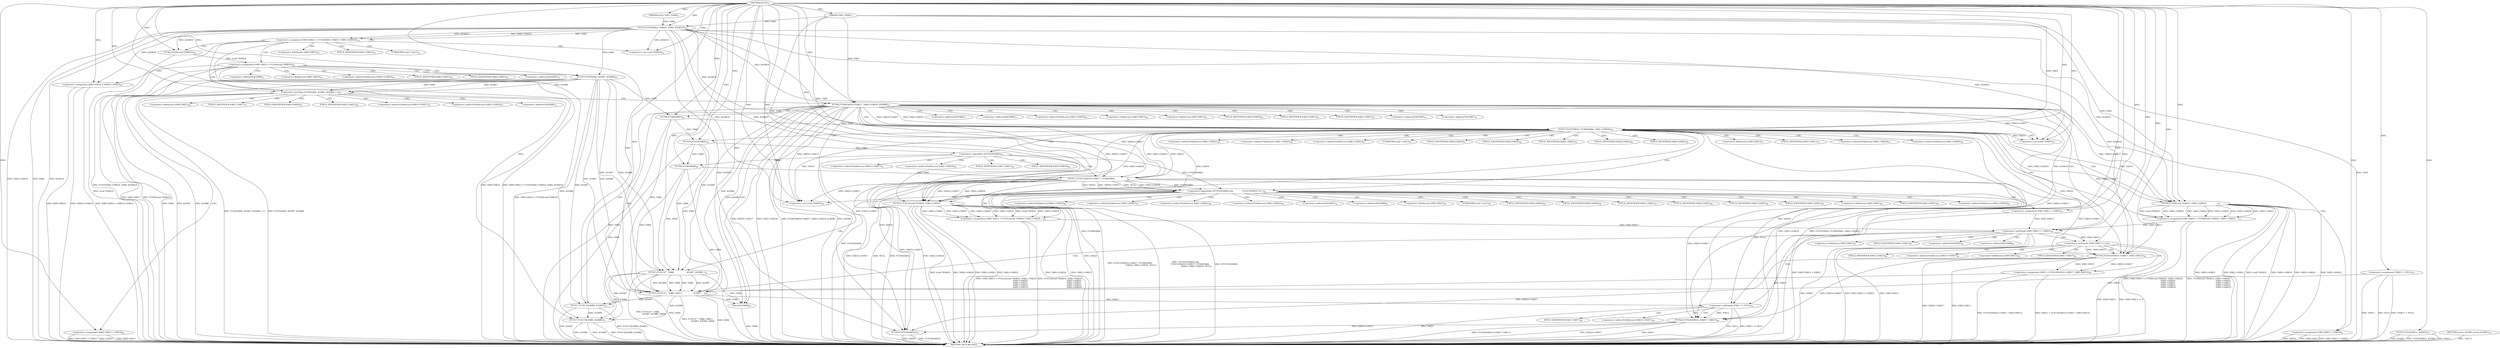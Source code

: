 digraph "FUN1" {  
"8" [label = <(METHOD,FUN1)<SUB>1</SUB>> ]
"240" [label = <(METHOD_RETURN,ANY)<SUB>1</SUB>> ]
"9" [label = <(PARAM,VAR1 *VAR2)<SUB>1</SUB>> ]
"10" [label = <(PARAM,struct VAR3 *VAR4)<SUB>1</SUB>> ]
"19" [label = <(&lt;operator&gt;.assignment,*VAR11 = NULL)<SUB>15</SUB>> ]
"22" [label = <(FUN2,FUN2(VAR12, &amp;VAR5))<SUB>17</SUB>> ]
"51" [label = <(&lt;operator&gt;.assignment,VAR5.VAR14 = VAR10-&gt;VAR14)<SUB>25</SUB>> ]
"222" [label = <(free,free(VAR6))<SUB>67</SUB>> ]
"224" [label = <(FUN17,FUN17(&amp;VAR9, &amp;VAR7))<SUB>70</SUB>> ]
"229" [label = <(FUN17,FUN17(&amp;VAR9, &amp;VAR8))<SUB>71</SUB>> ]
"235" [label = <(FUN18,FUN18(VAR10))<SUB>74</SUB>> ]
"237" [label = <(RETURN,return &amp;VAR5;,return &amp;VAR5;)<SUB>75</SUB>> ]
"27" [label = <(&lt;operator&gt;.assignment,VAR5.VAR13 = FUN3(VAR2-&gt;VAR14, VAR4, &amp;VAR10))<SUB>19</SUB>> ]
"41" [label = <(&lt;operator&gt;.assignment,VAR5.VAR13 = FUN4((void *)VAR10))<SUB>22</SUB>> ]
"59" [label = <(&lt;operator&gt;.lessThan,FUN5(VAR4, &amp;VAR7, &amp;VAR8) &lt; 0)<SUB>27</SUB>> ]
"75" [label = <(FUN6,FUN6(VAR10-&gt;VAR17, VAR2-&gt;VAR18, &amp;VAR6))<SUB>31</SUB>> ]
"92" [label = <(FUN7,FUN7(VAR10, FUN8(VAR4), VAR2-&gt;VAR18))<SUB>36</SUB>> ]
"181" [label = <(&lt;operator&gt;.notEquals,VAR5.VAR13 != VAR25)<SUB>56</SUB>> ]
"68" [label = <(&lt;operator&gt;.assignment,VAR5.VAR13 = VAR16)<SUB>28</SUB>> ]
"85" [label = <(&lt;operator&gt;.assignment,VAR5.VAR13 = VAR19)<SUB>32</SUB>> ]
"100" [label = <(&lt;operator&gt;.assignment,VAR5.VAR13 = FUN9((void *)VAR10, VAR2-&gt;VAR18,
 ...)<SUB>37</SUB>> ]
"203" [label = <(FUN15,FUN15(&quot;&quot;, VAR6, VAR11,
                 &amp;VAR7, ...)<SUB>60</SUB>> ]
"31" [label = <(FUN3,FUN3(VAR2-&gt;VAR14, VAR4, &amp;VAR10))<SUB>19</SUB>> ]
"45" [label = <(FUN4,FUN4((void *)VAR10))<SUB>22</SUB>> ]
"60" [label = <(FUN5,FUN5(VAR4, &amp;VAR7, &amp;VAR8))<SUB>27</SUB>> ]
"94" [label = <(FUN8,FUN8(VAR4))<SUB>36</SUB>> ]
"188" [label = <(&lt;operator&gt;.notEquals,VAR5.VAR13 != 0)<SUB>57</SUB>> ]
"213" [label = <(&lt;operator&gt;.notEquals,VAR11 != NULL)<SUB>63</SUB>> ]
"46" [label = <(&lt;operator&gt;.cast,(void *)VAR10)<SUB>22</SUB>> ]
"104" [label = <(FUN9,FUN9((void *)VAR10, VAR2-&gt;VAR18,
              ...)<SUB>37</SUB>> ]
"126" [label = <(&lt;operator&gt;.logicalAnd,!(FUN10(VAR4)) &amp;&amp;
               FUN11(VAR10-&gt;V...)<SUB>42</SUB>> ]
"194" [label = <(&lt;operator&gt;.assignment,VAR11 = FUN14(VAR10-&gt;VAR17, VAR5.VAR13))<SUB>58</SUB>> ]
"217" [label = <(FUN16,FUN16(VAR10-&gt;VAR17, VAR11))<SUB>64</SUB>> ]
"105" [label = <(&lt;operator&gt;.cast,(void *)VAR10)<SUB>37</SUB>> ]
"142" [label = <(&lt;operator&gt;.assignment,VAR5.VAR13 = FUN12((void *)VAR10, VAR2-&gt;VAR18,
...)<SUB>45</SUB>> ]
"127" [label = <(&lt;operator&gt;.logicalNot,!(FUN10(VAR4)))<SUB>42</SUB>> ]
"130" [label = <(FUN11,FUN11(VAR10-&gt;VAR17, FUN8(VAR4),
               ...)<SUB>43</SUB>> ]
"167" [label = <(FUN13,FUN13(&quot;&quot;, VAR6,
                   &amp;VAR7, &amp;VAR8...)<SUB>51</SUB>> ]
"175" [label = <(&lt;operator&gt;.assignment,VAR5.VAR13 = VAR25)<SUB>53</SUB>> ]
"196" [label = <(FUN14,FUN14(VAR10-&gt;VAR17, VAR5.VAR13))<SUB>58</SUB>> ]
"128" [label = <(FUN10,FUN10(VAR4))<SUB>42</SUB>> ]
"134" [label = <(FUN8,FUN8(VAR4))<SUB>43</SUB>> ]
"146" [label = <(FUN12,FUN12((void *)VAR10, VAR2-&gt;VAR18,
             ...)<SUB>45</SUB>> ]
"147" [label = <(&lt;operator&gt;.cast,(void *)VAR10)<SUB>45</SUB>> ]
"52" [label = <(&lt;operator&gt;.fieldAccess,VAR5.VAR14)<SUB>25</SUB>> ]
"55" [label = <(&lt;operator&gt;.indirectFieldAccess,VAR10-&gt;VAR14)<SUB>25</SUB>> ]
"225" [label = <(&lt;operator&gt;.addressOf,&amp;VAR9)<SUB>70</SUB>> ]
"227" [label = <(&lt;operator&gt;.addressOf,&amp;VAR7)<SUB>70</SUB>> ]
"230" [label = <(&lt;operator&gt;.addressOf,&amp;VAR9)<SUB>71</SUB>> ]
"232" [label = <(&lt;operator&gt;.addressOf,&amp;VAR8)<SUB>71</SUB>> ]
"42" [label = <(&lt;operator&gt;.fieldAccess,VAR5.VAR13)<SUB>22</SUB>> ]
"54" [label = <(FIELD_IDENTIFIER,VAR14,VAR14)<SUB>25</SUB>> ]
"57" [label = <(FIELD_IDENTIFIER,VAR14,VAR14)<SUB>25</SUB>> ]
"76" [label = <(&lt;operator&gt;.indirectFieldAccess,VAR10-&gt;VAR17)<SUB>31</SUB>> ]
"79" [label = <(&lt;operator&gt;.indirectFieldAccess,VAR2-&gt;VAR18)<SUB>31</SUB>> ]
"82" [label = <(&lt;operator&gt;.addressOf,&amp;VAR6)<SUB>31</SUB>> ]
"96" [label = <(&lt;operator&gt;.indirectFieldAccess,VAR2-&gt;VAR18)<SUB>36</SUB>> ]
"182" [label = <(&lt;operator&gt;.fieldAccess,VAR5.VAR13)<SUB>56</SUB>> ]
"44" [label = <(FIELD_IDENTIFIER,VAR13,VAR13)<SUB>22</SUB>> ]
"62" [label = <(&lt;operator&gt;.addressOf,&amp;VAR7)<SUB>27</SUB>> ]
"64" [label = <(&lt;operator&gt;.addressOf,&amp;VAR8)<SUB>27</SUB>> ]
"69" [label = <(&lt;operator&gt;.fieldAccess,VAR5.VAR13)<SUB>28</SUB>> ]
"78" [label = <(FIELD_IDENTIFIER,VAR17,VAR17)<SUB>31</SUB>> ]
"81" [label = <(FIELD_IDENTIFIER,VAR18,VAR18)<SUB>31</SUB>> ]
"86" [label = <(&lt;operator&gt;.fieldAccess,VAR5.VAR13)<SUB>32</SUB>> ]
"98" [label = <(FIELD_IDENTIFIER,VAR18,VAR18)<SUB>36</SUB>> ]
"101" [label = <(&lt;operator&gt;.fieldAccess,VAR5.VAR13)<SUB>37</SUB>> ]
"184" [label = <(FIELD_IDENTIFIER,VAR13,VAR13)<SUB>56</SUB>> ]
"207" [label = <(&lt;operator&gt;.addressOf,&amp;VAR7)<SUB>61</SUB>> ]
"209" [label = <(&lt;operator&gt;.addressOf,&amp;VAR8)<SUB>61</SUB>> ]
"47" [label = <(UNKNOWN,void *,void *)<SUB>22</SUB>> ]
"71" [label = <(FIELD_IDENTIFIER,VAR13,VAR13)<SUB>28</SUB>> ]
"88" [label = <(FIELD_IDENTIFIER,VAR13,VAR13)<SUB>32</SUB>> ]
"103" [label = <(FIELD_IDENTIFIER,VAR13,VAR13)<SUB>37</SUB>> ]
"108" [label = <(&lt;operator&gt;.indirectFieldAccess,VAR2-&gt;VAR18)<SUB>37</SUB>> ]
"111" [label = <(&lt;operator&gt;.indirectFieldAccess,VAR2-&gt;VAR20)<SUB>38</SUB>> ]
"114" [label = <(&lt;operator&gt;.indirectFieldAccess,VAR2-&gt;VAR21)<SUB>39</SUB>> ]
"117" [label = <(&lt;operator&gt;.indirectFieldAccess,VAR2-&gt;VAR22)<SUB>40</SUB>> ]
"120" [label = <(&lt;operator&gt;.indirectFieldAccess,VAR2-&gt;VAR23)<SUB>41</SUB>> ]
"189" [label = <(&lt;operator&gt;.fieldAccess,VAR5.VAR13)<SUB>57</SUB>> ]
"106" [label = <(UNKNOWN,void *,void *)<SUB>37</SUB>> ]
"110" [label = <(FIELD_IDENTIFIER,VAR18,VAR18)<SUB>37</SUB>> ]
"113" [label = <(FIELD_IDENTIFIER,VAR20,VAR20)<SUB>38</SUB>> ]
"116" [label = <(FIELD_IDENTIFIER,VAR21,VAR21)<SUB>39</SUB>> ]
"119" [label = <(FIELD_IDENTIFIER,VAR22,VAR22)<SUB>40</SUB>> ]
"122" [label = <(FIELD_IDENTIFIER,VAR23,VAR23)<SUB>41</SUB>> ]
"191" [label = <(FIELD_IDENTIFIER,VAR13,VAR13)<SUB>57</SUB>> ]
"218" [label = <(&lt;operator&gt;.indirectFieldAccess,VAR10-&gt;VAR17)<SUB>64</SUB>> ]
"131" [label = <(&lt;operator&gt;.indirectFieldAccess,VAR10-&gt;VAR17)<SUB>43</SUB>> ]
"137" [label = <(&lt;operator&gt;.indirectFieldAccess,VAR2-&gt;VAR18)<SUB>44</SUB>> ]
"143" [label = <(&lt;operator&gt;.fieldAccess,VAR5.VAR13)<SUB>45</SUB>> ]
"197" [label = <(&lt;operator&gt;.indirectFieldAccess,VAR10-&gt;VAR17)<SUB>58</SUB>> ]
"200" [label = <(&lt;operator&gt;.fieldAccess,VAR5.VAR13)<SUB>58</SUB>> ]
"220" [label = <(FIELD_IDENTIFIER,VAR17,VAR17)<SUB>64</SUB>> ]
"133" [label = <(FIELD_IDENTIFIER,VAR17,VAR17)<SUB>43</SUB>> ]
"139" [label = <(FIELD_IDENTIFIER,VAR18,VAR18)<SUB>44</SUB>> ]
"145" [label = <(FIELD_IDENTIFIER,VAR13,VAR13)<SUB>45</SUB>> ]
"150" [label = <(&lt;operator&gt;.indirectFieldAccess,VAR2-&gt;VAR18)<SUB>45</SUB>> ]
"153" [label = <(&lt;operator&gt;.indirectFieldAccess,VAR2-&gt;VAR20)<SUB>46</SUB>> ]
"156" [label = <(&lt;operator&gt;.indirectFieldAccess,VAR2-&gt;VAR21)<SUB>47</SUB>> ]
"159" [label = <(&lt;operator&gt;.indirectFieldAccess,VAR2-&gt;VAR22)<SUB>48</SUB>> ]
"162" [label = <(&lt;operator&gt;.indirectFieldAccess,VAR2-&gt;VAR23)<SUB>49</SUB>> ]
"170" [label = <(&lt;operator&gt;.addressOf,&amp;VAR7)<SUB>52</SUB>> ]
"172" [label = <(&lt;operator&gt;.addressOf,&amp;VAR8)<SUB>52</SUB>> ]
"176" [label = <(&lt;operator&gt;.fieldAccess,VAR5.VAR13)<SUB>53</SUB>> ]
"199" [label = <(FIELD_IDENTIFIER,VAR17,VAR17)<SUB>58</SUB>> ]
"202" [label = <(FIELD_IDENTIFIER,VAR13,VAR13)<SUB>58</SUB>> ]
"148" [label = <(UNKNOWN,void *,void *)<SUB>45</SUB>> ]
"152" [label = <(FIELD_IDENTIFIER,VAR18,VAR18)<SUB>45</SUB>> ]
"155" [label = <(FIELD_IDENTIFIER,VAR20,VAR20)<SUB>46</SUB>> ]
"158" [label = <(FIELD_IDENTIFIER,VAR21,VAR21)<SUB>47</SUB>> ]
"161" [label = <(FIELD_IDENTIFIER,VAR22,VAR22)<SUB>48</SUB>> ]
"164" [label = <(FIELD_IDENTIFIER,VAR23,VAR23)<SUB>49</SUB>> ]
"178" [label = <(FIELD_IDENTIFIER,VAR13,VAR13)<SUB>53</SUB>> ]
  "237" -> "240"  [ label = "DDG: &lt;RET&gt;"] 
  "9" -> "240"  [ label = "DDG: VAR2"] 
  "19" -> "240"  [ label = "DDG: VAR11"] 
  "19" -> "240"  [ label = "DDG: NULL"] 
  "19" -> "240"  [ label = "DDG: *VAR11 = NULL"] 
  "22" -> "240"  [ label = "DDG: &amp;VAR5"] 
  "22" -> "240"  [ label = "DDG: FUN2(VAR12, &amp;VAR5)"] 
  "27" -> "240"  [ label = "DDG: VAR5.VAR13"] 
  "31" -> "240"  [ label = "DDG: VAR2-&gt;VAR14"] 
  "31" -> "240"  [ label = "DDG: VAR4"] 
  "31" -> "240"  [ label = "DDG: &amp;VAR10"] 
  "27" -> "240"  [ label = "DDG: FUN3(VAR2-&gt;VAR14, VAR4, &amp;VAR10)"] 
  "27" -> "240"  [ label = "DDG: VAR5.VAR13 = FUN3(VAR2-&gt;VAR14, VAR4, &amp;VAR10)"] 
  "41" -> "240"  [ label = "DDG: VAR5.VAR13"] 
  "45" -> "240"  [ label = "DDG: (void *)VAR10"] 
  "41" -> "240"  [ label = "DDG: FUN4((void *)VAR10)"] 
  "41" -> "240"  [ label = "DDG: VAR5.VAR13 = FUN4((void *)VAR10)"] 
  "51" -> "240"  [ label = "DDG: VAR5.VAR14"] 
  "51" -> "240"  [ label = "DDG: VAR10-&gt;VAR14"] 
  "51" -> "240"  [ label = "DDG: VAR5.VAR14 = VAR10-&gt;VAR14"] 
  "60" -> "240"  [ label = "DDG: VAR4"] 
  "60" -> "240"  [ label = "DDG: &amp;VAR7"] 
  "60" -> "240"  [ label = "DDG: &amp;VAR8"] 
  "59" -> "240"  [ label = "DDG: FUN5(VAR4, &amp;VAR7, &amp;VAR8)"] 
  "59" -> "240"  [ label = "DDG: FUN5(VAR4, &amp;VAR7, &amp;VAR8) &lt; 0"] 
  "75" -> "240"  [ label = "DDG: VAR10-&gt;VAR17"] 
  "75" -> "240"  [ label = "DDG: VAR2-&gt;VAR18"] 
  "75" -> "240"  [ label = "DDG: &amp;VAR6"] 
  "75" -> "240"  [ label = "DDG: FUN6(VAR10-&gt;VAR17, VAR2-&gt;VAR18, &amp;VAR6)"] 
  "94" -> "240"  [ label = "DDG: VAR4"] 
  "92" -> "240"  [ label = "DDG: FUN8(VAR4)"] 
  "92" -> "240"  [ label = "DDG: VAR2-&gt;VAR18"] 
  "92" -> "240"  [ label = "DDG: FUN7(VAR10, FUN8(VAR4), VAR2-&gt;VAR18)"] 
  "128" -> "240"  [ label = "DDG: VAR4"] 
  "127" -> "240"  [ label = "DDG: FUN10(VAR4)"] 
  "126" -> "240"  [ label = "DDG: !(FUN10(VAR4))"] 
  "130" -> "240"  [ label = "DDG: VAR10-&gt;VAR17"] 
  "134" -> "240"  [ label = "DDG: VAR4"] 
  "130" -> "240"  [ label = "DDG: FUN8(VAR4)"] 
  "130" -> "240"  [ label = "DDG: VAR2-&gt;VAR18"] 
  "130" -> "240"  [ label = "DDG: NULL"] 
  "126" -> "240"  [ label = "DDG: FUN11(VAR10-&gt;VAR17, FUN8(VAR4),
                                  VAR24, VAR2-&gt;VAR18, NULL)"] 
  "126" -> "240"  [ label = "DDG: !(FUN10(VAR4)) &amp;&amp;
               FUN11(VAR10-&gt;VAR17, FUN8(VAR4),
                                  VAR24, VAR2-&gt;VAR18, NULL)"] 
  "167" -> "240"  [ label = "DDG: VAR4"] 
  "167" -> "240"  [ label = "DDG: FUN13(&quot;&quot;, VAR6,
                   &amp;VAR7, &amp;VAR8, VAR4)"] 
  "175" -> "240"  [ label = "DDG: VAR5.VAR13 = VAR25"] 
  "146" -> "240"  [ label = "DDG: (void *)VAR10"] 
  "146" -> "240"  [ label = "DDG: VAR2-&gt;VAR18"] 
  "146" -> "240"  [ label = "DDG: VAR2-&gt;VAR20"] 
  "146" -> "240"  [ label = "DDG: VAR2-&gt;VAR21"] 
  "146" -> "240"  [ label = "DDG: VAR2-&gt;VAR22"] 
  "146" -> "240"  [ label = "DDG: VAR2-&gt;VAR23"] 
  "142" -> "240"  [ label = "DDG: FUN12((void *)VAR10, VAR2-&gt;VAR18,
                                            VAR2-&gt;VAR20,
                                            VAR2-&gt;VAR21,
                                            VAR2-&gt;VAR22,
                                            VAR2-&gt;VAR23)"] 
  "142" -> "240"  [ label = "DDG: VAR5.VAR13 = FUN12((void *)VAR10, VAR2-&gt;VAR18,
                                            VAR2-&gt;VAR20,
                                            VAR2-&gt;VAR21,
                                            VAR2-&gt;VAR22,
                                            VAR2-&gt;VAR23)"] 
  "104" -> "240"  [ label = "DDG: (void *)VAR10"] 
  "104" -> "240"  [ label = "DDG: VAR2-&gt;VAR18"] 
  "104" -> "240"  [ label = "DDG: VAR2-&gt;VAR20"] 
  "104" -> "240"  [ label = "DDG: VAR2-&gt;VAR21"] 
  "104" -> "240"  [ label = "DDG: VAR2-&gt;VAR22"] 
  "104" -> "240"  [ label = "DDG: VAR2-&gt;VAR23"] 
  "100" -> "240"  [ label = "DDG: FUN9((void *)VAR10, VAR2-&gt;VAR18,
                                              VAR2-&gt;VAR20,
                                              VAR2-&gt;VAR21,
                                              VAR2-&gt;VAR22,
                                              VAR2-&gt;VAR23)"] 
  "100" -> "240"  [ label = "DDG: VAR5.VAR13 = FUN9((void *)VAR10, VAR2-&gt;VAR18,
                                              VAR2-&gt;VAR20,
                                              VAR2-&gt;VAR21,
                                              VAR2-&gt;VAR22,
                                              VAR2-&gt;VAR23)"] 
  "181" -> "240"  [ label = "DDG: VAR5.VAR13"] 
  "181" -> "240"  [ label = "DDG: VAR25"] 
  "181" -> "240"  [ label = "DDG: VAR5.VAR13 != VAR25"] 
  "188" -> "240"  [ label = "DDG: VAR5.VAR13"] 
  "188" -> "240"  [ label = "DDG: VAR5.VAR13 != 0"] 
  "196" -> "240"  [ label = "DDG: VAR10-&gt;VAR17"] 
  "196" -> "240"  [ label = "DDG: VAR5.VAR13"] 
  "194" -> "240"  [ label = "DDG: FUN14(VAR10-&gt;VAR17, VAR5.VAR13)"] 
  "194" -> "240"  [ label = "DDG: VAR11 = FUN14(VAR10-&gt;VAR17, VAR5.VAR13)"] 
  "203" -> "240"  [ label = "DDG: VAR4"] 
  "203" -> "240"  [ label = "DDG: FUN15(&quot;&quot;, VAR6, VAR11,
                 &amp;VAR7, &amp;VAR8, VAR4)"] 
  "213" -> "240"  [ label = "DDG: VAR11"] 
  "213" -> "240"  [ label = "DDG: NULL"] 
  "213" -> "240"  [ label = "DDG: VAR11 != NULL"] 
  "217" -> "240"  [ label = "DDG: VAR10-&gt;VAR17"] 
  "217" -> "240"  [ label = "DDG: VAR11"] 
  "217" -> "240"  [ label = "DDG: FUN16(VAR10-&gt;VAR17, VAR11)"] 
  "222" -> "240"  [ label = "DDG: VAR6"] 
  "224" -> "240"  [ label = "DDG: &amp;VAR7"] 
  "224" -> "240"  [ label = "DDG: FUN17(&amp;VAR9, &amp;VAR7)"] 
  "229" -> "240"  [ label = "DDG: &amp;VAR9"] 
  "229" -> "240"  [ label = "DDG: &amp;VAR8"] 
  "229" -> "240"  [ label = "DDG: FUN17(&amp;VAR9, &amp;VAR8)"] 
  "85" -> "240"  [ label = "DDG: VAR5.VAR13"] 
  "85" -> "240"  [ label = "DDG: VAR5.VAR13 = VAR19"] 
  "68" -> "240"  [ label = "DDG: VAR5.VAR13"] 
  "68" -> "240"  [ label = "DDG: VAR5.VAR13 = VAR16"] 
  "235" -> "240"  [ label = "DDG: VAR10"] 
  "235" -> "240"  [ label = "DDG: FUN18(VAR10)"] 
  "22" -> "240"  [ label = "DDG: VAR12"] 
  "130" -> "240"  [ label = "DDG: VAR24"] 
  "85" -> "240"  [ label = "DDG: VAR19"] 
  "68" -> "240"  [ label = "DDG: VAR16"] 
  "8" -> "9"  [ label = "DDG: "] 
  "8" -> "10"  [ label = "DDG: "] 
  "8" -> "19"  [ label = "DDG: "] 
  "31" -> "51"  [ label = "DDG: &amp;VAR10"] 
  "8" -> "51"  [ label = "DDG: "] 
  "8" -> "22"  [ label = "DDG: "] 
  "31" -> "27"  [ label = "DDG: VAR2-&gt;VAR14"] 
  "31" -> "27"  [ label = "DDG: VAR4"] 
  "31" -> "27"  [ label = "DDG: &amp;VAR10"] 
  "45" -> "41"  [ label = "DDG: (void *)VAR10"] 
  "75" -> "222"  [ label = "DDG: &amp;VAR6"] 
  "167" -> "222"  [ label = "DDG: VAR6"] 
  "203" -> "222"  [ label = "DDG: VAR6"] 
  "8" -> "222"  [ label = "DDG: "] 
  "8" -> "224"  [ label = "DDG: "] 
  "60" -> "224"  [ label = "DDG: &amp;VAR7"] 
  "167" -> "224"  [ label = "DDG: &amp;VAR7"] 
  "203" -> "224"  [ label = "DDG: &amp;VAR7"] 
  "224" -> "229"  [ label = "DDG: &amp;VAR9"] 
  "8" -> "229"  [ label = "DDG: "] 
  "60" -> "229"  [ label = "DDG: &amp;VAR8"] 
  "167" -> "229"  [ label = "DDG: &amp;VAR8"] 
  "203" -> "229"  [ label = "DDG: &amp;VAR8"] 
  "31" -> "235"  [ label = "DDG: &amp;VAR10"] 
  "75" -> "235"  [ label = "DDG: VAR10-&gt;VAR17"] 
  "92" -> "235"  [ label = "DDG: VAR10"] 
  "130" -> "235"  [ label = "DDG: VAR10-&gt;VAR17"] 
  "196" -> "235"  [ label = "DDG: VAR10-&gt;VAR17"] 
  "217" -> "235"  [ label = "DDG: VAR10-&gt;VAR17"] 
  "8" -> "235"  [ label = "DDG: "] 
  "60" -> "59"  [ label = "DDG: VAR4"] 
  "60" -> "59"  [ label = "DDG: &amp;VAR7"] 
  "60" -> "59"  [ label = "DDG: &amp;VAR8"] 
  "8" -> "59"  [ label = "DDG: "] 
  "8" -> "68"  [ label = "DDG: "] 
  "31" -> "75"  [ label = "DDG: &amp;VAR10"] 
  "8" -> "75"  [ label = "DDG: "] 
  "9" -> "75"  [ label = "DDG: VAR2"] 
  "8" -> "85"  [ label = "DDG: "] 
  "31" -> "92"  [ label = "DDG: &amp;VAR10"] 
  "75" -> "92"  [ label = "DDG: VAR10-&gt;VAR17"] 
  "8" -> "92"  [ label = "DDG: "] 
  "94" -> "92"  [ label = "DDG: VAR4"] 
  "9" -> "92"  [ label = "DDG: VAR2"] 
  "75" -> "92"  [ label = "DDG: VAR2-&gt;VAR18"] 
  "104" -> "100"  [ label = "DDG: (void *)VAR10"] 
  "104" -> "100"  [ label = "DDG: VAR2-&gt;VAR20"] 
  "104" -> "100"  [ label = "DDG: VAR2-&gt;VAR23"] 
  "104" -> "100"  [ label = "DDG: VAR2-&gt;VAR22"] 
  "104" -> "100"  [ label = "DDG: VAR2-&gt;VAR18"] 
  "104" -> "100"  [ label = "DDG: VAR2-&gt;VAR21"] 
  "175" -> "181"  [ label = "DDG: VAR5.VAR13"] 
  "142" -> "181"  [ label = "DDG: VAR5.VAR13"] 
  "100" -> "181"  [ label = "DDG: VAR5.VAR13"] 
  "8" -> "181"  [ label = "DDG: "] 
  "9" -> "31"  [ label = "DDG: VAR2"] 
  "10" -> "31"  [ label = "DDG: VAR4"] 
  "8" -> "31"  [ label = "DDG: "] 
  "31" -> "45"  [ label = "DDG: &amp;VAR10"] 
  "8" -> "45"  [ label = "DDG: "] 
  "31" -> "60"  [ label = "DDG: VAR4"] 
  "8" -> "60"  [ label = "DDG: "] 
  "60" -> "94"  [ label = "DDG: VAR4"] 
  "8" -> "94"  [ label = "DDG: "] 
  "8" -> "203"  [ label = "DDG: "] 
  "75" -> "203"  [ label = "DDG: &amp;VAR6"] 
  "167" -> "203"  [ label = "DDG: VAR6"] 
  "19" -> "203"  [ label = "DDG: VAR11"] 
  "194" -> "203"  [ label = "DDG: VAR11"] 
  "60" -> "203"  [ label = "DDG: &amp;VAR7"] 
  "167" -> "203"  [ label = "DDG: &amp;VAR7"] 
  "60" -> "203"  [ label = "DDG: &amp;VAR8"] 
  "167" -> "203"  [ label = "DDG: &amp;VAR8"] 
  "94" -> "203"  [ label = "DDG: VAR4"] 
  "128" -> "203"  [ label = "DDG: VAR4"] 
  "134" -> "203"  [ label = "DDG: VAR4"] 
  "167" -> "203"  [ label = "DDG: VAR4"] 
  "31" -> "46"  [ label = "DDG: &amp;VAR10"] 
  "8" -> "46"  [ label = "DDG: "] 
  "31" -> "104"  [ label = "DDG: &amp;VAR10"] 
  "75" -> "104"  [ label = "DDG: VAR10-&gt;VAR17"] 
  "92" -> "104"  [ label = "DDG: VAR10"] 
  "8" -> "104"  [ label = "DDG: "] 
  "9" -> "104"  [ label = "DDG: VAR2"] 
  "92" -> "104"  [ label = "DDG: VAR2-&gt;VAR18"] 
  "181" -> "188"  [ label = "DDG: VAR5.VAR13"] 
  "8" -> "188"  [ label = "DDG: "] 
  "196" -> "194"  [ label = "DDG: VAR10-&gt;VAR17"] 
  "196" -> "194"  [ label = "DDG: VAR5.VAR13"] 
  "203" -> "213"  [ label = "DDG: VAR11"] 
  "8" -> "213"  [ label = "DDG: "] 
  "130" -> "213"  [ label = "DDG: NULL"] 
  "31" -> "105"  [ label = "DDG: &amp;VAR10"] 
  "75" -> "105"  [ label = "DDG: VAR10-&gt;VAR17"] 
  "92" -> "105"  [ label = "DDG: VAR10"] 
  "8" -> "105"  [ label = "DDG: "] 
  "127" -> "126"  [ label = "DDG: FUN10(VAR4)"] 
  "130" -> "126"  [ label = "DDG: NULL"] 
  "130" -> "126"  [ label = "DDG: VAR2-&gt;VAR18"] 
  "130" -> "126"  [ label = "DDG: FUN8(VAR4)"] 
  "130" -> "126"  [ label = "DDG: VAR24"] 
  "130" -> "126"  [ label = "DDG: VAR10-&gt;VAR17"] 
  "146" -> "142"  [ label = "DDG: (void *)VAR10"] 
  "146" -> "142"  [ label = "DDG: VAR2-&gt;VAR18"] 
  "146" -> "142"  [ label = "DDG: VAR2-&gt;VAR22"] 
  "146" -> "142"  [ label = "DDG: VAR2-&gt;VAR23"] 
  "146" -> "142"  [ label = "DDG: VAR2-&gt;VAR20"] 
  "146" -> "142"  [ label = "DDG: VAR2-&gt;VAR21"] 
  "75" -> "217"  [ label = "DDG: VAR10-&gt;VAR17"] 
  "92" -> "217"  [ label = "DDG: VAR10"] 
  "130" -> "217"  [ label = "DDG: VAR10-&gt;VAR17"] 
  "196" -> "217"  [ label = "DDG: VAR10-&gt;VAR17"] 
  "31" -> "217"  [ label = "DDG: &amp;VAR10"] 
  "8" -> "217"  [ label = "DDG: "] 
  "213" -> "217"  [ label = "DDG: VAR11"] 
  "128" -> "127"  [ label = "DDG: VAR4"] 
  "75" -> "130"  [ label = "DDG: VAR10-&gt;VAR17"] 
  "92" -> "130"  [ label = "DDG: VAR10"] 
  "134" -> "130"  [ label = "DDG: VAR4"] 
  "8" -> "130"  [ label = "DDG: "] 
  "9" -> "130"  [ label = "DDG: VAR2"] 
  "92" -> "130"  [ label = "DDG: VAR2-&gt;VAR18"] 
  "8" -> "175"  [ label = "DDG: "] 
  "75" -> "196"  [ label = "DDG: VAR10-&gt;VAR17"] 
  "92" -> "196"  [ label = "DDG: VAR10"] 
  "130" -> "196"  [ label = "DDG: VAR10-&gt;VAR17"] 
  "31" -> "196"  [ label = "DDG: &amp;VAR10"] 
  "8" -> "196"  [ label = "DDG: "] 
  "188" -> "196"  [ label = "DDG: VAR5.VAR13"] 
  "94" -> "128"  [ label = "DDG: VAR4"] 
  "8" -> "128"  [ label = "DDG: "] 
  "128" -> "134"  [ label = "DDG: VAR4"] 
  "8" -> "134"  [ label = "DDG: "] 
  "31" -> "146"  [ label = "DDG: &amp;VAR10"] 
  "75" -> "146"  [ label = "DDG: VAR10-&gt;VAR17"] 
  "92" -> "146"  [ label = "DDG: VAR10"] 
  "130" -> "146"  [ label = "DDG: VAR10-&gt;VAR17"] 
  "8" -> "146"  [ label = "DDG: "] 
  "9" -> "146"  [ label = "DDG: VAR2"] 
  "92" -> "146"  [ label = "DDG: VAR2-&gt;VAR18"] 
  "130" -> "146"  [ label = "DDG: VAR2-&gt;VAR18"] 
  "8" -> "167"  [ label = "DDG: "] 
  "75" -> "167"  [ label = "DDG: &amp;VAR6"] 
  "60" -> "167"  [ label = "DDG: &amp;VAR7"] 
  "60" -> "167"  [ label = "DDG: &amp;VAR8"] 
  "128" -> "167"  [ label = "DDG: VAR4"] 
  "134" -> "167"  [ label = "DDG: VAR4"] 
  "31" -> "147"  [ label = "DDG: &amp;VAR10"] 
  "75" -> "147"  [ label = "DDG: VAR10-&gt;VAR17"] 
  "92" -> "147"  [ label = "DDG: VAR10"] 
  "130" -> "147"  [ label = "DDG: VAR10-&gt;VAR17"] 
  "8" -> "147"  [ label = "DDG: "] 
  "27" -> "42"  [ label = "CDG: "] 
  "27" -> "44"  [ label = "CDG: "] 
  "27" -> "47"  [ label = "CDG: "] 
  "27" -> "46"  [ label = "CDG: "] 
  "27" -> "45"  [ label = "CDG: "] 
  "27" -> "41"  [ label = "CDG: "] 
  "41" -> "60"  [ label = "CDG: "] 
  "41" -> "64"  [ label = "CDG: "] 
  "41" -> "51"  [ label = "CDG: "] 
  "41" -> "57"  [ label = "CDG: "] 
  "41" -> "52"  [ label = "CDG: "] 
  "41" -> "59"  [ label = "CDG: "] 
  "41" -> "54"  [ label = "CDG: "] 
  "41" -> "55"  [ label = "CDG: "] 
  "41" -> "62"  [ label = "CDG: "] 
  "59" -> "68"  [ label = "CDG: "] 
  "59" -> "75"  [ label = "CDG: "] 
  "59" -> "81"  [ label = "CDG: "] 
  "59" -> "69"  [ label = "CDG: "] 
  "59" -> "76"  [ label = "CDG: "] 
  "59" -> "79"  [ label = "CDG: "] 
  "59" -> "82"  [ label = "CDG: "] 
  "59" -> "71"  [ label = "CDG: "] 
  "59" -> "78"  [ label = "CDG: "] 
  "75" -> "94"  [ label = "CDG: "] 
  "75" -> "96"  [ label = "CDG: "] 
  "75" -> "230"  [ label = "CDG: "] 
  "75" -> "98"  [ label = "CDG: "] 
  "75" -> "225"  [ label = "CDG: "] 
  "75" -> "85"  [ label = "CDG: "] 
  "75" -> "232"  [ label = "CDG: "] 
  "75" -> "92"  [ label = "CDG: "] 
  "75" -> "181"  [ label = "CDG: "] 
  "75" -> "184"  [ label = "CDG: "] 
  "75" -> "182"  [ label = "CDG: "] 
  "75" -> "224"  [ label = "CDG: "] 
  "75" -> "88"  [ label = "CDG: "] 
  "75" -> "86"  [ label = "CDG: "] 
  "75" -> "229"  [ label = "CDG: "] 
  "75" -> "227"  [ label = "CDG: "] 
  "75" -> "222"  [ label = "CDG: "] 
  "92" -> "120"  [ label = "CDG: "] 
  "92" -> "113"  [ label = "CDG: "] 
  "92" -> "128"  [ label = "CDG: "] 
  "92" -> "114"  [ label = "CDG: "] 
  "92" -> "103"  [ label = "CDG: "] 
  "92" -> "104"  [ label = "CDG: "] 
  "92" -> "119"  [ label = "CDG: "] 
  "92" -> "101"  [ label = "CDG: "] 
  "92" -> "100"  [ label = "CDG: "] 
  "92" -> "127"  [ label = "CDG: "] 
  "92" -> "108"  [ label = "CDG: "] 
  "92" -> "111"  [ label = "CDG: "] 
  "92" -> "116"  [ label = "CDG: "] 
  "92" -> "122"  [ label = "CDG: "] 
  "92" -> "106"  [ label = "CDG: "] 
  "92" -> "126"  [ label = "CDG: "] 
  "92" -> "105"  [ label = "CDG: "] 
  "92" -> "110"  [ label = "CDG: "] 
  "92" -> "117"  [ label = "CDG: "] 
  "181" -> "188"  [ label = "CDG: "] 
  "181" -> "209"  [ label = "CDG: "] 
  "181" -> "189"  [ label = "CDG: "] 
  "181" -> "213"  [ label = "CDG: "] 
  "181" -> "191"  [ label = "CDG: "] 
  "181" -> "207"  [ label = "CDG: "] 
  "181" -> "203"  [ label = "CDG: "] 
  "188" -> "196"  [ label = "CDG: "] 
  "188" -> "197"  [ label = "CDG: "] 
  "188" -> "194"  [ label = "CDG: "] 
  "188" -> "202"  [ label = "CDG: "] 
  "188" -> "200"  [ label = "CDG: "] 
  "188" -> "199"  [ label = "CDG: "] 
  "213" -> "217"  [ label = "CDG: "] 
  "213" -> "220"  [ label = "CDG: "] 
  "213" -> "218"  [ label = "CDG: "] 
  "126" -> "167"  [ label = "CDG: "] 
  "126" -> "145"  [ label = "CDG: "] 
  "126" -> "146"  [ label = "CDG: "] 
  "126" -> "161"  [ label = "CDG: "] 
  "126" -> "178"  [ label = "CDG: "] 
  "126" -> "150"  [ label = "CDG: "] 
  "126" -> "162"  [ label = "CDG: "] 
  "126" -> "153"  [ label = "CDG: "] 
  "126" -> "170"  [ label = "CDG: "] 
  "126" -> "148"  [ label = "CDG: "] 
  "126" -> "152"  [ label = "CDG: "] 
  "126" -> "164"  [ label = "CDG: "] 
  "126" -> "155"  [ label = "CDG: "] 
  "126" -> "158"  [ label = "CDG: "] 
  "126" -> "142"  [ label = "CDG: "] 
  "126" -> "159"  [ label = "CDG: "] 
  "126" -> "176"  [ label = "CDG: "] 
  "126" -> "143"  [ label = "CDG: "] 
  "126" -> "147"  [ label = "CDG: "] 
  "126" -> "175"  [ label = "CDG: "] 
  "126" -> "156"  [ label = "CDG: "] 
  "126" -> "172"  [ label = "CDG: "] 
  "127" -> "131"  [ label = "CDG: "] 
  "127" -> "134"  [ label = "CDG: "] 
  "127" -> "137"  [ label = "CDG: "] 
  "127" -> "130"  [ label = "CDG: "] 
  "127" -> "139"  [ label = "CDG: "] 
  "127" -> "133"  [ label = "CDG: "] 
}
